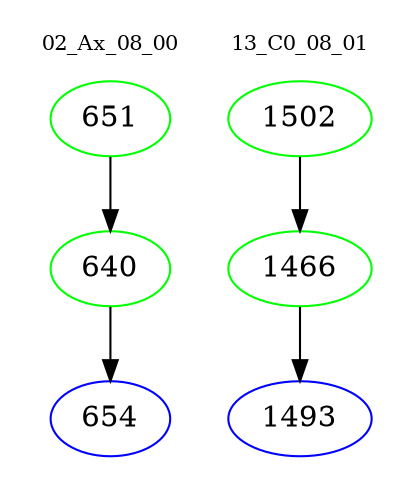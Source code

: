 digraph{
subgraph cluster_0 {
color = white
label = "02_Ax_08_00";
fontsize=10;
T0_651 [label="651", color="green"]
T0_651 -> T0_640 [color="black"]
T0_640 [label="640", color="green"]
T0_640 -> T0_654 [color="black"]
T0_654 [label="654", color="blue"]
}
subgraph cluster_1 {
color = white
label = "13_C0_08_01";
fontsize=10;
T1_1502 [label="1502", color="green"]
T1_1502 -> T1_1466 [color="black"]
T1_1466 [label="1466", color="green"]
T1_1466 -> T1_1493 [color="black"]
T1_1493 [label="1493", color="blue"]
}
}

